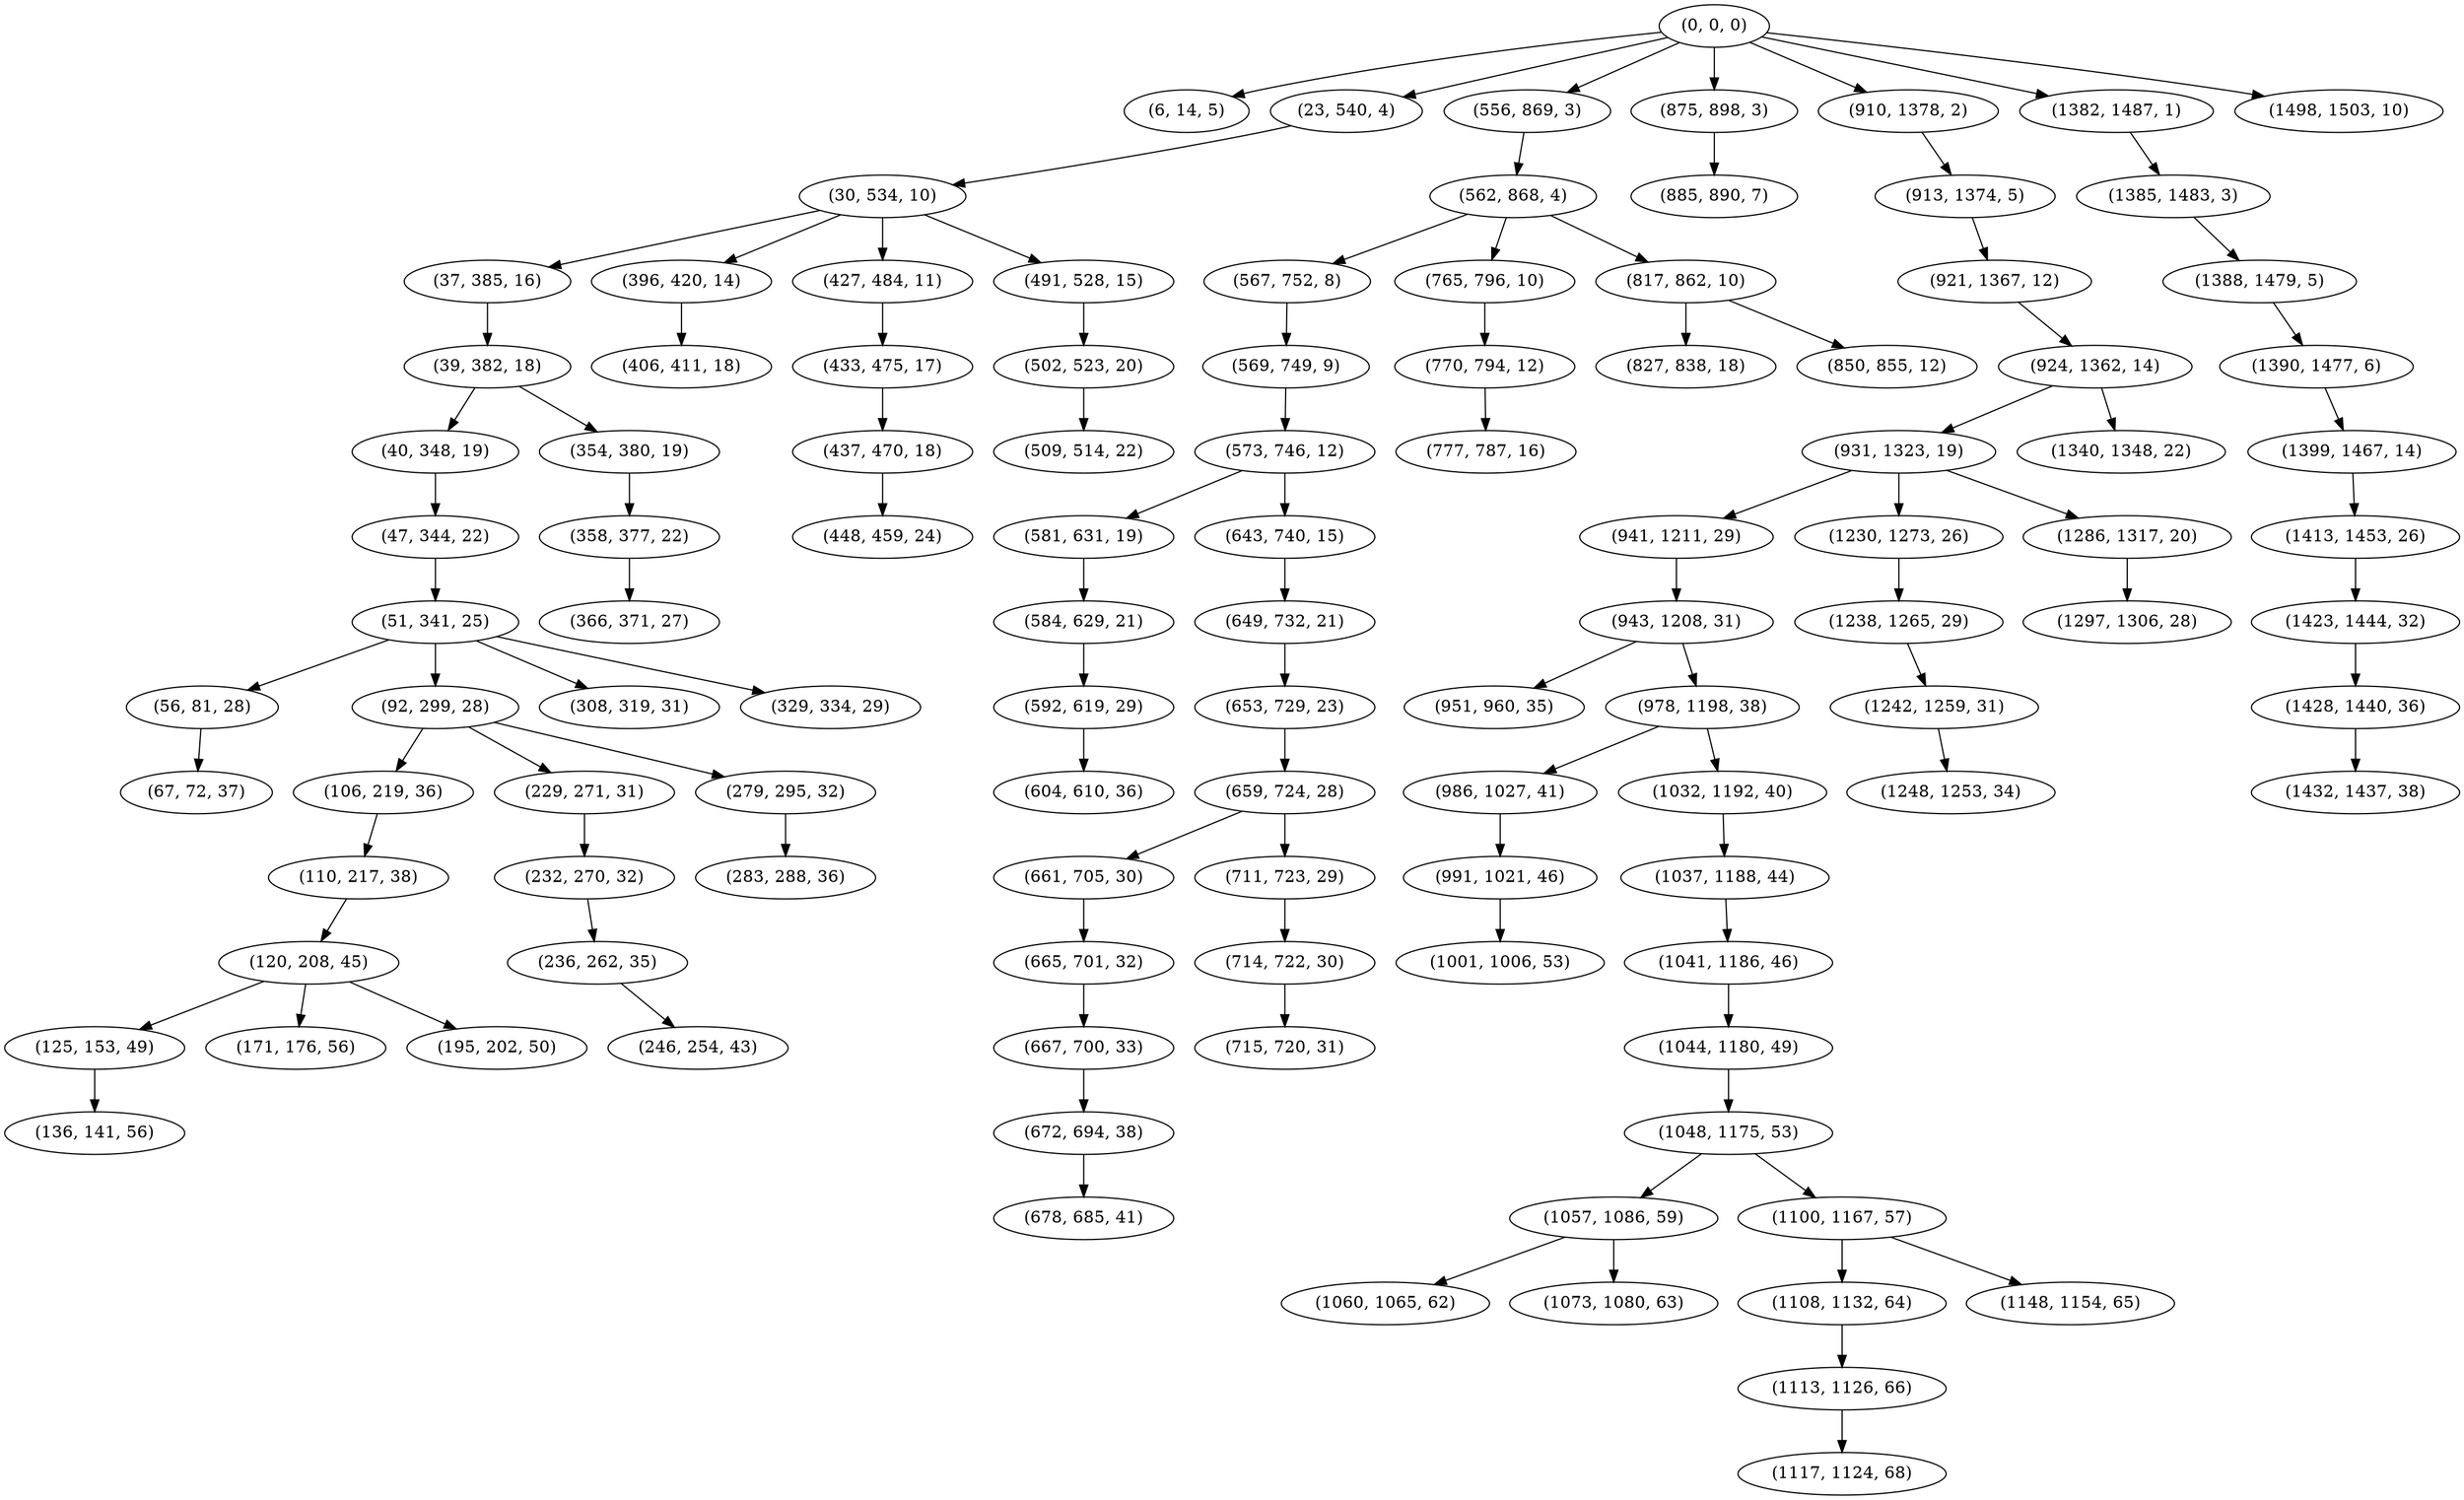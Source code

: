 digraph tree {
    "(0, 0, 0)";
    "(6, 14, 5)";
    "(23, 540, 4)";
    "(30, 534, 10)";
    "(37, 385, 16)";
    "(39, 382, 18)";
    "(40, 348, 19)";
    "(47, 344, 22)";
    "(51, 341, 25)";
    "(56, 81, 28)";
    "(67, 72, 37)";
    "(92, 299, 28)";
    "(106, 219, 36)";
    "(110, 217, 38)";
    "(120, 208, 45)";
    "(125, 153, 49)";
    "(136, 141, 56)";
    "(171, 176, 56)";
    "(195, 202, 50)";
    "(229, 271, 31)";
    "(232, 270, 32)";
    "(236, 262, 35)";
    "(246, 254, 43)";
    "(279, 295, 32)";
    "(283, 288, 36)";
    "(308, 319, 31)";
    "(329, 334, 29)";
    "(354, 380, 19)";
    "(358, 377, 22)";
    "(366, 371, 27)";
    "(396, 420, 14)";
    "(406, 411, 18)";
    "(427, 484, 11)";
    "(433, 475, 17)";
    "(437, 470, 18)";
    "(448, 459, 24)";
    "(491, 528, 15)";
    "(502, 523, 20)";
    "(509, 514, 22)";
    "(556, 869, 3)";
    "(562, 868, 4)";
    "(567, 752, 8)";
    "(569, 749, 9)";
    "(573, 746, 12)";
    "(581, 631, 19)";
    "(584, 629, 21)";
    "(592, 619, 29)";
    "(604, 610, 36)";
    "(643, 740, 15)";
    "(649, 732, 21)";
    "(653, 729, 23)";
    "(659, 724, 28)";
    "(661, 705, 30)";
    "(665, 701, 32)";
    "(667, 700, 33)";
    "(672, 694, 38)";
    "(678, 685, 41)";
    "(711, 723, 29)";
    "(714, 722, 30)";
    "(715, 720, 31)";
    "(765, 796, 10)";
    "(770, 794, 12)";
    "(777, 787, 16)";
    "(817, 862, 10)";
    "(827, 838, 18)";
    "(850, 855, 12)";
    "(875, 898, 3)";
    "(885, 890, 7)";
    "(910, 1378, 2)";
    "(913, 1374, 5)";
    "(921, 1367, 12)";
    "(924, 1362, 14)";
    "(931, 1323, 19)";
    "(941, 1211, 29)";
    "(943, 1208, 31)";
    "(951, 960, 35)";
    "(978, 1198, 38)";
    "(986, 1027, 41)";
    "(991, 1021, 46)";
    "(1001, 1006, 53)";
    "(1032, 1192, 40)";
    "(1037, 1188, 44)";
    "(1041, 1186, 46)";
    "(1044, 1180, 49)";
    "(1048, 1175, 53)";
    "(1057, 1086, 59)";
    "(1060, 1065, 62)";
    "(1073, 1080, 63)";
    "(1100, 1167, 57)";
    "(1108, 1132, 64)";
    "(1113, 1126, 66)";
    "(1117, 1124, 68)";
    "(1148, 1154, 65)";
    "(1230, 1273, 26)";
    "(1238, 1265, 29)";
    "(1242, 1259, 31)";
    "(1248, 1253, 34)";
    "(1286, 1317, 20)";
    "(1297, 1306, 28)";
    "(1340, 1348, 22)";
    "(1382, 1487, 1)";
    "(1385, 1483, 3)";
    "(1388, 1479, 5)";
    "(1390, 1477, 6)";
    "(1399, 1467, 14)";
    "(1413, 1453, 26)";
    "(1423, 1444, 32)";
    "(1428, 1440, 36)";
    "(1432, 1437, 38)";
    "(1498, 1503, 10)";
    "(0, 0, 0)" -> "(6, 14, 5)";
    "(0, 0, 0)" -> "(23, 540, 4)";
    "(0, 0, 0)" -> "(556, 869, 3)";
    "(0, 0, 0)" -> "(875, 898, 3)";
    "(0, 0, 0)" -> "(910, 1378, 2)";
    "(0, 0, 0)" -> "(1382, 1487, 1)";
    "(0, 0, 0)" -> "(1498, 1503, 10)";
    "(23, 540, 4)" -> "(30, 534, 10)";
    "(30, 534, 10)" -> "(37, 385, 16)";
    "(30, 534, 10)" -> "(396, 420, 14)";
    "(30, 534, 10)" -> "(427, 484, 11)";
    "(30, 534, 10)" -> "(491, 528, 15)";
    "(37, 385, 16)" -> "(39, 382, 18)";
    "(39, 382, 18)" -> "(40, 348, 19)";
    "(39, 382, 18)" -> "(354, 380, 19)";
    "(40, 348, 19)" -> "(47, 344, 22)";
    "(47, 344, 22)" -> "(51, 341, 25)";
    "(51, 341, 25)" -> "(56, 81, 28)";
    "(51, 341, 25)" -> "(92, 299, 28)";
    "(51, 341, 25)" -> "(308, 319, 31)";
    "(51, 341, 25)" -> "(329, 334, 29)";
    "(56, 81, 28)" -> "(67, 72, 37)";
    "(92, 299, 28)" -> "(106, 219, 36)";
    "(92, 299, 28)" -> "(229, 271, 31)";
    "(92, 299, 28)" -> "(279, 295, 32)";
    "(106, 219, 36)" -> "(110, 217, 38)";
    "(110, 217, 38)" -> "(120, 208, 45)";
    "(120, 208, 45)" -> "(125, 153, 49)";
    "(120, 208, 45)" -> "(171, 176, 56)";
    "(120, 208, 45)" -> "(195, 202, 50)";
    "(125, 153, 49)" -> "(136, 141, 56)";
    "(229, 271, 31)" -> "(232, 270, 32)";
    "(232, 270, 32)" -> "(236, 262, 35)";
    "(236, 262, 35)" -> "(246, 254, 43)";
    "(279, 295, 32)" -> "(283, 288, 36)";
    "(354, 380, 19)" -> "(358, 377, 22)";
    "(358, 377, 22)" -> "(366, 371, 27)";
    "(396, 420, 14)" -> "(406, 411, 18)";
    "(427, 484, 11)" -> "(433, 475, 17)";
    "(433, 475, 17)" -> "(437, 470, 18)";
    "(437, 470, 18)" -> "(448, 459, 24)";
    "(491, 528, 15)" -> "(502, 523, 20)";
    "(502, 523, 20)" -> "(509, 514, 22)";
    "(556, 869, 3)" -> "(562, 868, 4)";
    "(562, 868, 4)" -> "(567, 752, 8)";
    "(562, 868, 4)" -> "(765, 796, 10)";
    "(562, 868, 4)" -> "(817, 862, 10)";
    "(567, 752, 8)" -> "(569, 749, 9)";
    "(569, 749, 9)" -> "(573, 746, 12)";
    "(573, 746, 12)" -> "(581, 631, 19)";
    "(573, 746, 12)" -> "(643, 740, 15)";
    "(581, 631, 19)" -> "(584, 629, 21)";
    "(584, 629, 21)" -> "(592, 619, 29)";
    "(592, 619, 29)" -> "(604, 610, 36)";
    "(643, 740, 15)" -> "(649, 732, 21)";
    "(649, 732, 21)" -> "(653, 729, 23)";
    "(653, 729, 23)" -> "(659, 724, 28)";
    "(659, 724, 28)" -> "(661, 705, 30)";
    "(659, 724, 28)" -> "(711, 723, 29)";
    "(661, 705, 30)" -> "(665, 701, 32)";
    "(665, 701, 32)" -> "(667, 700, 33)";
    "(667, 700, 33)" -> "(672, 694, 38)";
    "(672, 694, 38)" -> "(678, 685, 41)";
    "(711, 723, 29)" -> "(714, 722, 30)";
    "(714, 722, 30)" -> "(715, 720, 31)";
    "(765, 796, 10)" -> "(770, 794, 12)";
    "(770, 794, 12)" -> "(777, 787, 16)";
    "(817, 862, 10)" -> "(827, 838, 18)";
    "(817, 862, 10)" -> "(850, 855, 12)";
    "(875, 898, 3)" -> "(885, 890, 7)";
    "(910, 1378, 2)" -> "(913, 1374, 5)";
    "(913, 1374, 5)" -> "(921, 1367, 12)";
    "(921, 1367, 12)" -> "(924, 1362, 14)";
    "(924, 1362, 14)" -> "(931, 1323, 19)";
    "(924, 1362, 14)" -> "(1340, 1348, 22)";
    "(931, 1323, 19)" -> "(941, 1211, 29)";
    "(931, 1323, 19)" -> "(1230, 1273, 26)";
    "(931, 1323, 19)" -> "(1286, 1317, 20)";
    "(941, 1211, 29)" -> "(943, 1208, 31)";
    "(943, 1208, 31)" -> "(951, 960, 35)";
    "(943, 1208, 31)" -> "(978, 1198, 38)";
    "(978, 1198, 38)" -> "(986, 1027, 41)";
    "(978, 1198, 38)" -> "(1032, 1192, 40)";
    "(986, 1027, 41)" -> "(991, 1021, 46)";
    "(991, 1021, 46)" -> "(1001, 1006, 53)";
    "(1032, 1192, 40)" -> "(1037, 1188, 44)";
    "(1037, 1188, 44)" -> "(1041, 1186, 46)";
    "(1041, 1186, 46)" -> "(1044, 1180, 49)";
    "(1044, 1180, 49)" -> "(1048, 1175, 53)";
    "(1048, 1175, 53)" -> "(1057, 1086, 59)";
    "(1048, 1175, 53)" -> "(1100, 1167, 57)";
    "(1057, 1086, 59)" -> "(1060, 1065, 62)";
    "(1057, 1086, 59)" -> "(1073, 1080, 63)";
    "(1100, 1167, 57)" -> "(1108, 1132, 64)";
    "(1100, 1167, 57)" -> "(1148, 1154, 65)";
    "(1108, 1132, 64)" -> "(1113, 1126, 66)";
    "(1113, 1126, 66)" -> "(1117, 1124, 68)";
    "(1230, 1273, 26)" -> "(1238, 1265, 29)";
    "(1238, 1265, 29)" -> "(1242, 1259, 31)";
    "(1242, 1259, 31)" -> "(1248, 1253, 34)";
    "(1286, 1317, 20)" -> "(1297, 1306, 28)";
    "(1382, 1487, 1)" -> "(1385, 1483, 3)";
    "(1385, 1483, 3)" -> "(1388, 1479, 5)";
    "(1388, 1479, 5)" -> "(1390, 1477, 6)";
    "(1390, 1477, 6)" -> "(1399, 1467, 14)";
    "(1399, 1467, 14)" -> "(1413, 1453, 26)";
    "(1413, 1453, 26)" -> "(1423, 1444, 32)";
    "(1423, 1444, 32)" -> "(1428, 1440, 36)";
    "(1428, 1440, 36)" -> "(1432, 1437, 38)";
}
